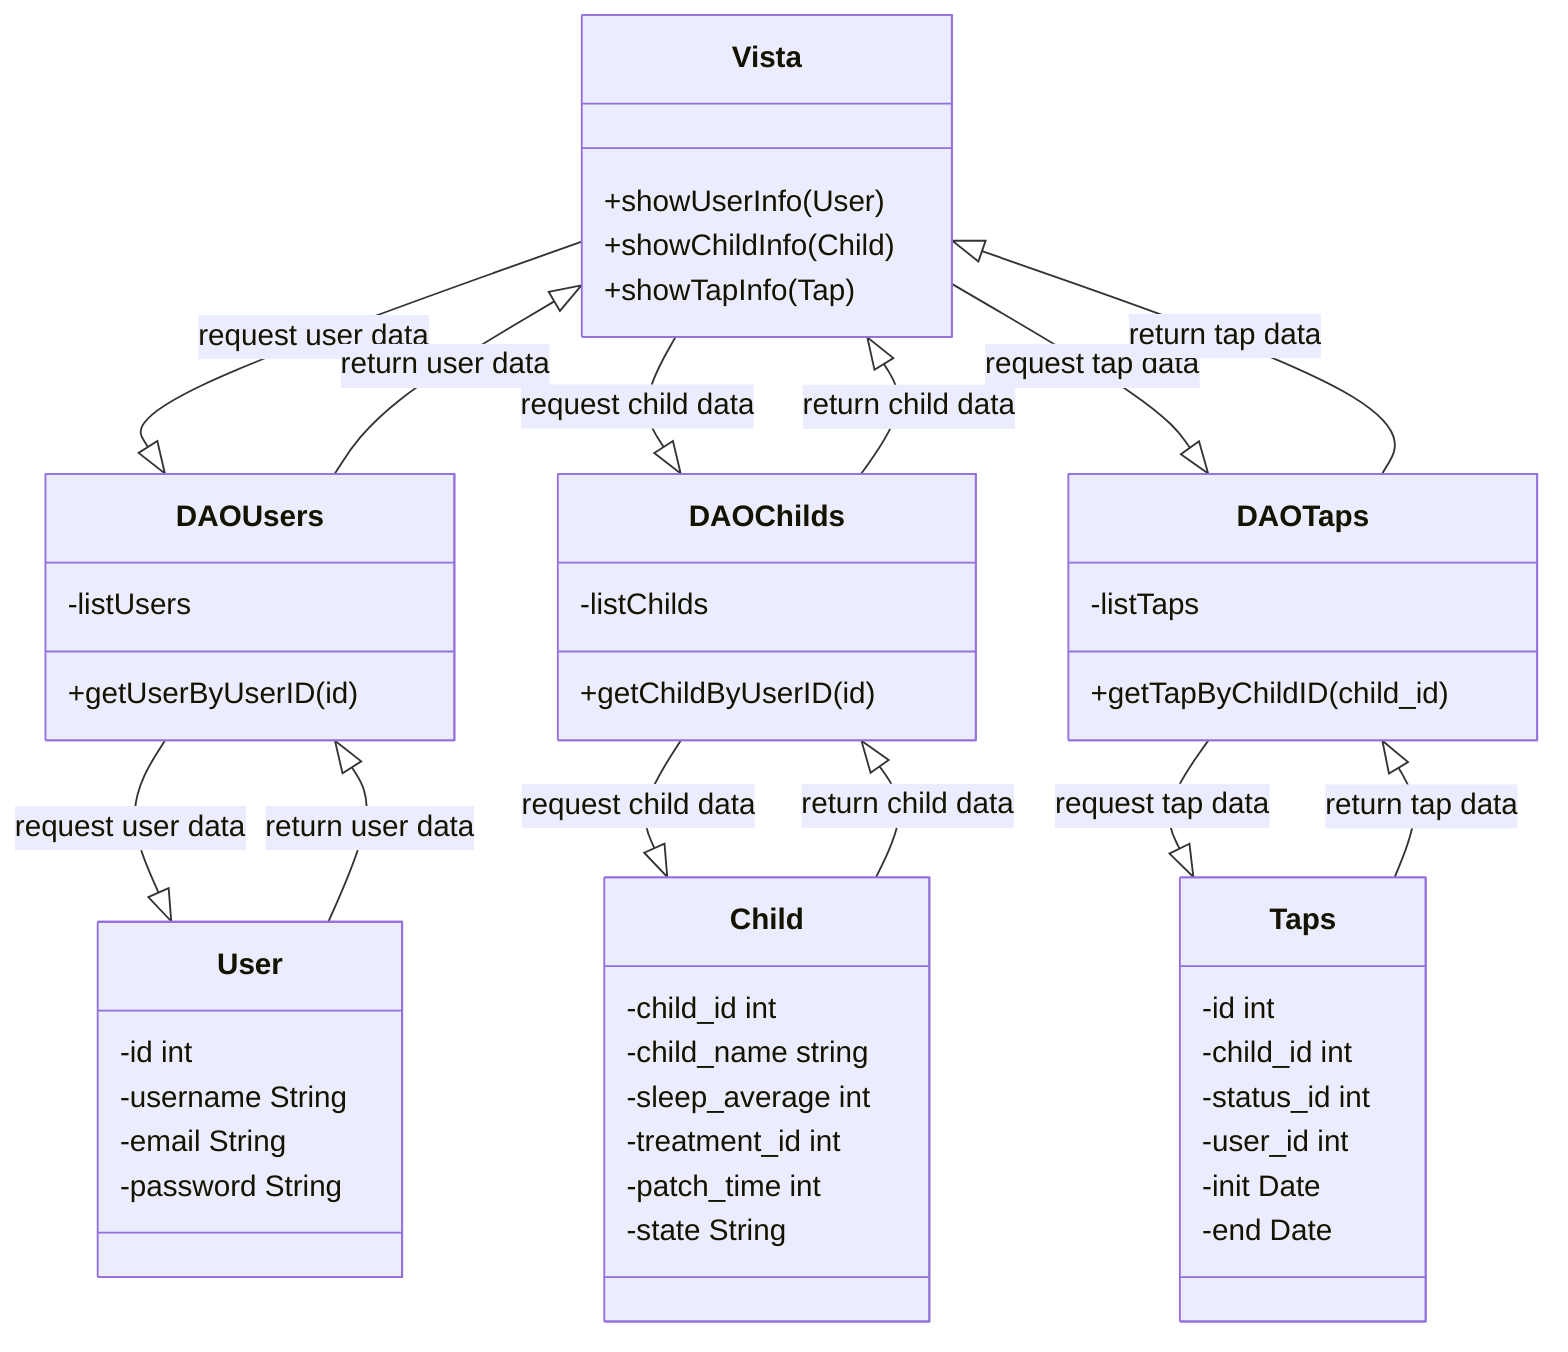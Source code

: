 classDiagram   
    Vista --|> DAOUsers: request user data
    Vista --|> DAOChilds: request child data
    Vista --|> DAOTaps: request tap data
    DAOUsers --|> User: request user data
    DAOUsers <|-- User: return user data
    DAOUsers --|> Vista:  return user data
    DAOChilds --|> Child: request child data
    DAOChilds <|-- Child: return child data
    DAOChilds --|> Vista:  return child data
    DAOTaps --|> Taps: request tap data
    DAOTaps <|-- Taps: return tap data
    DAOTaps --|> Vista:  return tap data
    
    class DAOUsers{
        -listUsers
        +getUserByUserID(id)
    }
    class DAOChilds{
        -listChilds
        +getChildByUserID(id)
    }
    class DAOTaps{
        -listTaps
        +getTapByChildID(child_id)
    }
    class Vista{
        +showUserInfo(User)
        +showChildInfo(Child)
        +showTapInfo(Tap)
    }
    class User{
        -id int
        -username String
        -email String
        -password String
    }
    class Child{
        -child_id int
        -child_name string
        -sleep_average int
        -treatment_id int
        -patch_time int
        -state String
    }
    class Taps{
        -id int
        -child_id int
        -status_id int
        -user_id int
        -init Date
        -end Date
    }